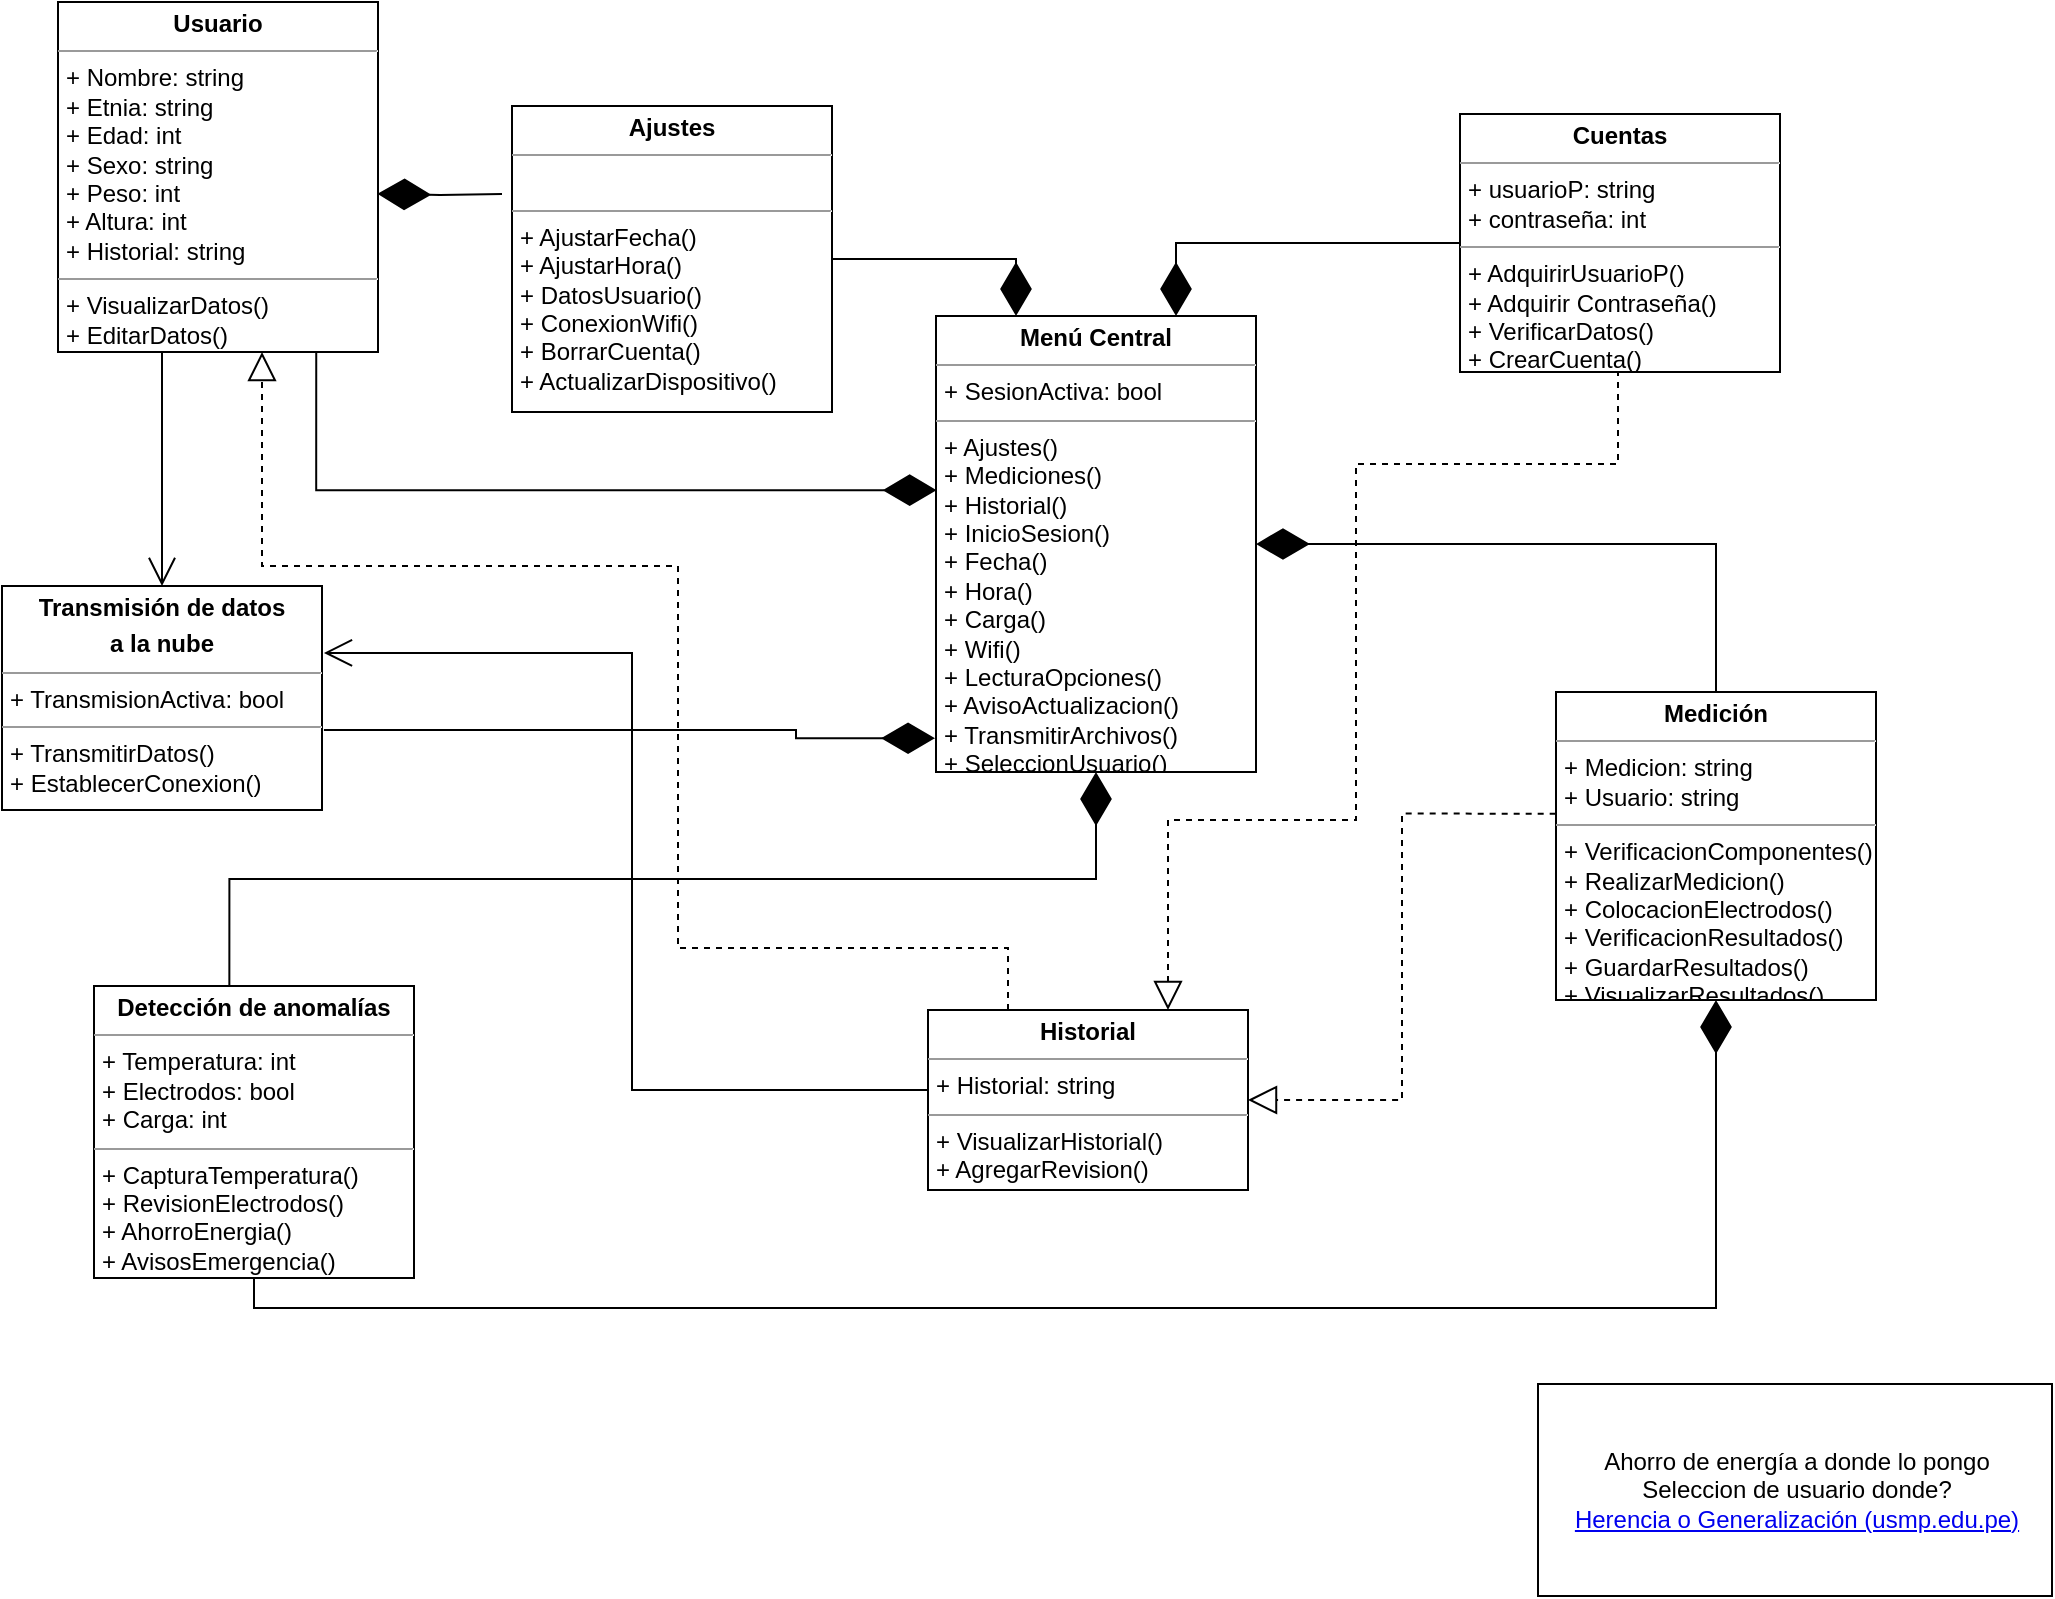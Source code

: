 <mxfile version="15.4.1" type="github">
  <diagram id="XaWv4jqbw5jjv5fujQdN" name="Page-1">
    <mxGraphModel dx="1363" dy="757" grid="0" gridSize="10" guides="1" tooltips="1" connect="1" arrows="1" fold="1" page="1" pageScale="1" pageWidth="1100" pageHeight="850" math="0" shadow="0">
      <root>
        <mxCell id="0" />
        <mxCell id="1" parent="0" />
        <mxCell id="rATwCFPgNsltQCPlsfDQ-27" value="&lt;p style=&quot;margin: 0px ; margin-top: 4px ; text-align: center&quot;&gt;&lt;b&gt;Menú Central&lt;/b&gt;&lt;/p&gt;&lt;hr size=&quot;1&quot;&gt;&lt;p style=&quot;margin: 0px ; margin-left: 4px&quot;&gt;+ SesionActiva: bool&lt;/p&gt;&lt;hr size=&quot;1&quot;&gt;&lt;p style=&quot;margin: 0px ; margin-left: 4px&quot;&gt;+ Ajustes()&lt;/p&gt;&lt;p style=&quot;margin: 0px ; margin-left: 4px&quot;&gt;+ Mediciones()&lt;/p&gt;&lt;p style=&quot;margin: 0px ; margin-left: 4px&quot;&gt;+ Historial()&lt;/p&gt;&lt;p style=&quot;margin: 0px ; margin-left: 4px&quot;&gt;+ InicioSesion()&lt;/p&gt;&lt;p style=&quot;margin: 0px ; margin-left: 4px&quot;&gt;+ Fecha()&lt;/p&gt;&lt;p style=&quot;margin: 0px ; margin-left: 4px&quot;&gt;+ Hora()&lt;/p&gt;&lt;p style=&quot;margin: 0px ; margin-left: 4px&quot;&gt;+ Carga()&lt;/p&gt;&lt;p style=&quot;margin: 0px ; margin-left: 4px&quot;&gt;+ Wifi()&lt;/p&gt;&lt;p style=&quot;margin: 0px ; margin-left: 4px&quot;&gt;+ LecturaOpciones()&lt;/p&gt;&lt;p style=&quot;margin: 0px ; margin-left: 4px&quot;&gt;+ AvisoActualizacion()&lt;/p&gt;&lt;p style=&quot;margin: 0px ; margin-left: 4px&quot;&gt;+ TransmitirArchivos()&lt;/p&gt;&lt;p style=&quot;margin: 0px ; margin-left: 4px&quot;&gt;+ SeleccionUsuario()&lt;/p&gt;" style="verticalAlign=top;align=left;overflow=fill;fontSize=12;fontFamily=Helvetica;html=1;" parent="1" vertex="1">
          <mxGeometry x="537" y="172" width="160" height="228" as="geometry" />
        </mxCell>
        <mxCell id="FQU3taOWmxpRIaGkPZAU-1" value="&lt;p style=&quot;margin: 0px ; margin-top: 4px ; text-align: center&quot;&gt;&lt;b&gt;Medición&lt;/b&gt;&lt;/p&gt;&lt;hr size=&quot;1&quot;&gt;&lt;p style=&quot;margin: 0px ; margin-left: 4px&quot;&gt;+ Medicion: string&lt;/p&gt;&lt;p style=&quot;margin: 0px ; margin-left: 4px&quot;&gt;+ Usuario: string&lt;/p&gt;&lt;hr size=&quot;1&quot;&gt;&lt;p style=&quot;margin: 0px ; margin-left: 4px&quot;&gt;+ VerificacionComponentes()&lt;/p&gt;&lt;p style=&quot;margin: 0px ; margin-left: 4px&quot;&gt;+ RealizarMedicion()&lt;/p&gt;&lt;p style=&quot;margin: 0px ; margin-left: 4px&quot;&gt;+ ColocacionElectrodos()&lt;/p&gt;&lt;p style=&quot;margin: 0px ; margin-left: 4px&quot;&gt;+ VerificacionResultados()&lt;/p&gt;&lt;p style=&quot;margin: 0px ; margin-left: 4px&quot;&gt;+ GuardarResultados()&lt;/p&gt;&lt;p style=&quot;margin: 0px ; margin-left: 4px&quot;&gt;+ VisualizarResultados()&lt;/p&gt;" style="verticalAlign=top;align=left;overflow=fill;fontSize=12;fontFamily=Helvetica;html=1;" parent="1" vertex="1">
          <mxGeometry x="847" y="360" width="160" height="154" as="geometry" />
        </mxCell>
        <mxCell id="FQU3taOWmxpRIaGkPZAU-2" value="&lt;p style=&quot;margin: 0px ; margin-top: 4px ; text-align: center&quot;&gt;&lt;b&gt;Cuentas&lt;/b&gt;&lt;/p&gt;&lt;hr size=&quot;1&quot;&gt;&lt;p style=&quot;margin: 0px ; margin-left: 4px&quot;&gt;+ usuarioP: string&lt;/p&gt;&lt;p style=&quot;margin: 0px ; margin-left: 4px&quot;&gt;+ contraseña: int&lt;/p&gt;&lt;hr size=&quot;1&quot;&gt;&lt;p style=&quot;margin: 0px ; margin-left: 4px&quot;&gt;+ AdquirirUsuarioP()&lt;/p&gt;&lt;p style=&quot;margin: 0px ; margin-left: 4px&quot;&gt;+ Adquirir Contraseña()&lt;/p&gt;&lt;p style=&quot;margin: 0px ; margin-left: 4px&quot;&gt;+ VerificarDatos()&lt;/p&gt;&lt;p style=&quot;margin: 0px ; margin-left: 4px&quot;&gt;+ CrearCuenta()&lt;/p&gt;" style="verticalAlign=top;align=left;overflow=fill;fontSize=12;fontFamily=Helvetica;html=1;" parent="1" vertex="1">
          <mxGeometry x="799" y="71" width="160" height="129" as="geometry" />
        </mxCell>
        <mxCell id="FQU3taOWmxpRIaGkPZAU-5" value="&lt;p style=&quot;margin: 0px ; margin-top: 4px ; text-align: center&quot;&gt;&lt;b&gt;Ajustes&lt;/b&gt;&lt;/p&gt;&lt;hr size=&quot;1&quot;&gt;&lt;p style=&quot;margin: 0px ; margin-left: 4px&quot;&gt;&lt;br&gt;&lt;/p&gt;&lt;hr size=&quot;1&quot;&gt;&lt;p style=&quot;margin: 0px ; margin-left: 4px&quot;&gt;+ AjustarFecha()&lt;/p&gt;&lt;p style=&quot;margin: 0px ; margin-left: 4px&quot;&gt;+ AjustarHora()&lt;/p&gt;&lt;p style=&quot;margin: 0px ; margin-left: 4px&quot;&gt;+ DatosUsuario()&lt;/p&gt;&lt;p style=&quot;margin: 0px ; margin-left: 4px&quot;&gt;+ ConexionWifi()&lt;/p&gt;&lt;p style=&quot;margin: 0px ; margin-left: 4px&quot;&gt;+ BorrarCuenta()&lt;/p&gt;&lt;p style=&quot;margin: 0px ; margin-left: 4px&quot;&gt;+ ActualizarDispositivo()&lt;/p&gt;" style="verticalAlign=top;align=left;overflow=fill;fontSize=12;fontFamily=Helvetica;html=1;" parent="1" vertex="1">
          <mxGeometry x="325" y="67" width="160" height="153" as="geometry" />
        </mxCell>
        <mxCell id="FQU3taOWmxpRIaGkPZAU-7" value="&lt;p style=&quot;margin: 0px ; margin-top: 4px ; text-align: center&quot;&gt;&lt;b&gt;Usuario&lt;/b&gt;&lt;/p&gt;&lt;hr size=&quot;1&quot;&gt;&lt;p style=&quot;margin: 0px ; margin-left: 4px&quot;&gt;+ Nombre: string&lt;/p&gt;&lt;p style=&quot;margin: 0px ; margin-left: 4px&quot;&gt;+ Etnia: string&lt;/p&gt;&lt;p style=&quot;margin: 0px ; margin-left: 4px&quot;&gt;+ Edad: int&lt;/p&gt;&lt;p style=&quot;margin: 0px ; margin-left: 4px&quot;&gt;+ Sexo: string&lt;/p&gt;&lt;p style=&quot;margin: 0px ; margin-left: 4px&quot;&gt;+ Peso: int&lt;/p&gt;&lt;p style=&quot;margin: 0px ; margin-left: 4px&quot;&gt;+ Altura: int&lt;/p&gt;&lt;p style=&quot;margin: 0px ; margin-left: 4px&quot;&gt;+ Historial: string&lt;/p&gt;&lt;hr size=&quot;1&quot;&gt;&lt;p style=&quot;margin: 0px ; margin-left: 4px&quot;&gt;+ VisualizarDatos()&lt;br&gt;&lt;/p&gt;&lt;p style=&quot;margin: 0px ; margin-left: 4px&quot;&gt;+ EditarDatos()&lt;/p&gt;&lt;p style=&quot;margin: 0px ; margin-left: 4px&quot;&gt;&lt;br&gt;&lt;/p&gt;" style="verticalAlign=top;align=left;overflow=fill;fontSize=12;fontFamily=Helvetica;html=1;" parent="1" vertex="1">
          <mxGeometry x="98" y="15" width="160" height="175" as="geometry" />
        </mxCell>
        <mxCell id="UsCl_k0fAf9GDx7QErYr-1" value="&lt;p style=&quot;margin: 0px ; margin-top: 4px ; text-align: center&quot;&gt;&lt;b&gt;Historial&lt;/b&gt;&lt;/p&gt;&lt;hr size=&quot;1&quot;&gt;&lt;p style=&quot;margin: 0px ; margin-left: 4px&quot;&gt;+ Historial: string&lt;/p&gt;&lt;hr size=&quot;1&quot;&gt;&lt;p style=&quot;margin: 0px ; margin-left: 4px&quot;&gt;+ VisualizarHistorial()&lt;/p&gt;&lt;p style=&quot;margin: 0px ; margin-left: 4px&quot;&gt;+ AgregarRevision()&lt;/p&gt;" style="verticalAlign=top;align=left;overflow=fill;fontSize=12;fontFamily=Helvetica;html=1;" vertex="1" parent="1">
          <mxGeometry x="533" y="519" width="160" height="90" as="geometry" />
        </mxCell>
        <mxCell id="UsCl_k0fAf9GDx7QErYr-2" value="" style="endArrow=block;dashed=1;endFill=0;endSize=12;html=1;rounded=0;edgeStyle=orthogonalEdgeStyle;exitX=-0.001;exitY=0.395;exitDx=0;exitDy=0;entryX=1;entryY=0.5;entryDx=0;entryDy=0;exitPerimeter=0;" edge="1" parent="1" source="FQU3taOWmxpRIaGkPZAU-1" target="UsCl_k0fAf9GDx7QErYr-1">
          <mxGeometry width="160" relative="1" as="geometry">
            <mxPoint x="870" y="467" as="sourcePoint" />
            <mxPoint x="1030" y="467" as="targetPoint" />
          </mxGeometry>
        </mxCell>
        <mxCell id="UsCl_k0fAf9GDx7QErYr-3" value="&lt;p style=&quot;margin: 0px ; margin-top: 4px ; text-align: center&quot;&gt;&lt;b&gt;Detección de anomalías&lt;/b&gt;&lt;/p&gt;&lt;hr size=&quot;1&quot;&gt;&lt;p style=&quot;margin: 0px ; margin-left: 4px&quot;&gt;+ Temperatura: int&lt;/p&gt;&lt;p style=&quot;margin: 0px ; margin-left: 4px&quot;&gt;+ Electrodos: bool&lt;/p&gt;&lt;p style=&quot;margin: 0px ; margin-left: 4px&quot;&gt;+ Carga: int&lt;/p&gt;&lt;hr size=&quot;1&quot;&gt;&lt;p style=&quot;margin: 0px ; margin-left: 4px&quot;&gt;+ CapturaTemperatura()&lt;/p&gt;&lt;p style=&quot;margin: 0px ; margin-left: 4px&quot;&gt;+ RevisionElectrodos()&lt;/p&gt;&lt;p style=&quot;margin: 0px ; margin-left: 4px&quot;&gt;&lt;span&gt;+ AhorroEnergia()&lt;/span&gt;&lt;/p&gt;&lt;p style=&quot;margin: 0px ; margin-left: 4px&quot;&gt;&lt;span&gt;+ AvisosEmergencia()&lt;/span&gt;&lt;/p&gt;" style="verticalAlign=top;align=left;overflow=fill;fontSize=12;fontFamily=Helvetica;html=1;" vertex="1" parent="1">
          <mxGeometry x="116" y="507" width="160" height="146" as="geometry" />
        </mxCell>
        <mxCell id="UsCl_k0fAf9GDx7QErYr-5" value="&lt;p style=&quot;margin: 0px ; margin-top: 4px ; text-align: center&quot;&gt;&lt;b&gt;Transmisión de datos&lt;/b&gt;&lt;/p&gt;&lt;p style=&quot;margin: 0px ; margin-top: 4px ; text-align: center&quot;&gt;&lt;b&gt;a la nube&lt;/b&gt;&lt;/p&gt;&lt;hr size=&quot;1&quot;&gt;&lt;p style=&quot;margin: 0px ; margin-left: 4px&quot;&gt;+ TransmisionActiva: bool&lt;/p&gt;&lt;hr size=&quot;1&quot;&gt;&lt;p style=&quot;margin: 0px ; margin-left: 4px&quot;&gt;+ TransmitirDatos()&lt;/p&gt;&lt;p style=&quot;margin: 0px ; margin-left: 4px&quot;&gt;+ EstablecerConexion()&lt;/p&gt;" style="verticalAlign=top;align=left;overflow=fill;fontSize=12;fontFamily=Helvetica;html=1;" vertex="1" parent="1">
          <mxGeometry x="70" y="307" width="160" height="112" as="geometry" />
        </mxCell>
        <mxCell id="UsCl_k0fAf9GDx7QErYr-7" value="Ahorro de energía a donde lo pongo&lt;br&gt;Seleccion de usuario donde?&lt;br&gt;&lt;a href=&quot;https://www.usmp.edu.pe/publicaciones/boletin/fia/info67/UML.pdf&quot;&gt;Herencia o Generalización (usmp.edu.pe)&lt;/a&gt;" style="html=1;" vertex="1" parent="1">
          <mxGeometry x="838" y="706" width="257" height="106" as="geometry" />
        </mxCell>
        <mxCell id="UsCl_k0fAf9GDx7QErYr-11" value="" style="endArrow=open;endFill=1;endSize=12;html=1;rounded=0;edgeStyle=orthogonalEdgeStyle;entryX=0.5;entryY=0;entryDx=0;entryDy=0;" edge="1" parent="1" target="UsCl_k0fAf9GDx7QErYr-5">
          <mxGeometry width="160" relative="1" as="geometry">
            <mxPoint x="150" y="190" as="sourcePoint" />
            <mxPoint x="374" y="348" as="targetPoint" />
            <Array as="points">
              <mxPoint x="150" y="190" />
            </Array>
          </mxGeometry>
        </mxCell>
        <mxCell id="UsCl_k0fAf9GDx7QErYr-12" value="" style="endArrow=diamondThin;endFill=1;endSize=24;html=1;rounded=0;edgeStyle=orthogonalEdgeStyle;entryX=0.75;entryY=0;entryDx=0;entryDy=0;exitX=0;exitY=0.5;exitDx=0;exitDy=0;" edge="1" parent="1" source="FQU3taOWmxpRIaGkPZAU-2" target="rATwCFPgNsltQCPlsfDQ-27">
          <mxGeometry width="160" relative="1" as="geometry">
            <mxPoint x="460" y="109" as="sourcePoint" />
            <mxPoint x="620" y="109" as="targetPoint" />
          </mxGeometry>
        </mxCell>
        <mxCell id="UsCl_k0fAf9GDx7QErYr-13" value="" style="endArrow=open;endFill=1;endSize=12;html=1;rounded=0;edgeStyle=orthogonalEdgeStyle;exitX=0;exitY=0.5;exitDx=0;exitDy=0;entryX=1.006;entryY=0.299;entryDx=0;entryDy=0;entryPerimeter=0;" edge="1" parent="1" source="UsCl_k0fAf9GDx7QErYr-1" target="UsCl_k0fAf9GDx7QErYr-5">
          <mxGeometry width="160" relative="1" as="geometry">
            <mxPoint x="418" y="461" as="sourcePoint" />
            <mxPoint x="258" y="341" as="targetPoint" />
            <Array as="points">
              <mxPoint x="385" y="559" />
              <mxPoint x="385" y="341" />
            </Array>
          </mxGeometry>
        </mxCell>
        <mxCell id="UsCl_k0fAf9GDx7QErYr-14" value="" style="endArrow=diamondThin;endFill=1;endSize=24;html=1;rounded=0;edgeStyle=orthogonalEdgeStyle;exitX=0.5;exitY=0;exitDx=0;exitDy=0;entryX=1;entryY=0.5;entryDx=0;entryDy=0;" edge="1" parent="1" source="FQU3taOWmxpRIaGkPZAU-1" target="rATwCFPgNsltQCPlsfDQ-27">
          <mxGeometry width="160" relative="1" as="geometry">
            <mxPoint x="792" y="271" as="sourcePoint" />
            <mxPoint x="952" y="271" as="targetPoint" />
          </mxGeometry>
        </mxCell>
        <mxCell id="UsCl_k0fAf9GDx7QErYr-15" value="" style="endArrow=diamondThin;endFill=1;endSize=24;html=1;rounded=0;edgeStyle=orthogonalEdgeStyle;exitX=1;exitY=0.5;exitDx=0;exitDy=0;entryX=0.25;entryY=0;entryDx=0;entryDy=0;" edge="1" parent="1" source="FQU3taOWmxpRIaGkPZAU-5" target="rATwCFPgNsltQCPlsfDQ-27">
          <mxGeometry width="160" relative="1" as="geometry">
            <mxPoint x="504" y="121" as="sourcePoint" />
            <mxPoint x="664" y="121" as="targetPoint" />
          </mxGeometry>
        </mxCell>
        <mxCell id="UsCl_k0fAf9GDx7QErYr-16" value="" style="endArrow=block;dashed=1;endFill=0;endSize=12;html=1;rounded=0;edgeStyle=orthogonalEdgeStyle;exitX=0.25;exitY=0;exitDx=0;exitDy=0;" edge="1" parent="1" source="UsCl_k0fAf9GDx7QErYr-1">
          <mxGeometry width="160" relative="1" as="geometry">
            <mxPoint x="427" y="451" as="sourcePoint" />
            <mxPoint x="200" y="190" as="targetPoint" />
            <Array as="points">
              <mxPoint x="573" y="488" />
              <mxPoint x="408" y="488" />
              <mxPoint x="408" y="297" />
              <mxPoint x="200" y="297" />
              <mxPoint x="200" y="190" />
            </Array>
          </mxGeometry>
        </mxCell>
        <mxCell id="UsCl_k0fAf9GDx7QErYr-17" value="" style="endArrow=diamondThin;endFill=1;endSize=24;html=1;rounded=0;edgeStyle=orthogonalEdgeStyle;entryX=0.998;entryY=0.548;entryDx=0;entryDy=0;entryPerimeter=0;" edge="1" parent="1" target="FQU3taOWmxpRIaGkPZAU-7">
          <mxGeometry width="160" relative="1" as="geometry">
            <mxPoint x="320" y="111" as="sourcePoint" />
            <mxPoint x="455" y="232" as="targetPoint" />
          </mxGeometry>
        </mxCell>
        <mxCell id="UsCl_k0fAf9GDx7QErYr-18" value="" style="endArrow=diamondThin;endFill=1;endSize=24;html=1;rounded=0;edgeStyle=orthogonalEdgeStyle;exitX=0.423;exitY=0.001;exitDx=0;exitDy=0;exitPerimeter=0;" edge="1" parent="1" source="UsCl_k0fAf9GDx7QErYr-3" target="rATwCFPgNsltQCPlsfDQ-27">
          <mxGeometry width="160" relative="1" as="geometry">
            <mxPoint x="190" y="456" as="sourcePoint" />
            <mxPoint x="350" y="456" as="targetPoint" />
          </mxGeometry>
        </mxCell>
        <mxCell id="UsCl_k0fAf9GDx7QErYr-19" value="" style="endArrow=diamondThin;endFill=1;endSize=24;html=1;rounded=0;edgeStyle=orthogonalEdgeStyle;exitX=0.5;exitY=1;exitDx=0;exitDy=0;entryX=0.5;entryY=1;entryDx=0;entryDy=0;" edge="1" parent="1" source="UsCl_k0fAf9GDx7QErYr-3" target="FQU3taOWmxpRIaGkPZAU-1">
          <mxGeometry width="160" relative="1" as="geometry">
            <mxPoint x="316" y="679" as="sourcePoint" />
            <mxPoint x="476" y="679" as="targetPoint" />
            <Array as="points">
              <mxPoint x="196" y="668" />
              <mxPoint x="927" y="668" />
            </Array>
          </mxGeometry>
        </mxCell>
        <mxCell id="UsCl_k0fAf9GDx7QErYr-21" value="" style="endArrow=diamondThin;endFill=1;endSize=24;html=1;rounded=0;edgeStyle=orthogonalEdgeStyle;exitX=1.006;exitY=0.643;exitDx=0;exitDy=0;exitPerimeter=0;entryX=-0.003;entryY=0.926;entryDx=0;entryDy=0;entryPerimeter=0;" edge="1" parent="1" source="UsCl_k0fAf9GDx7QErYr-5" target="rATwCFPgNsltQCPlsfDQ-27">
          <mxGeometry width="160" relative="1" as="geometry">
            <mxPoint x="252" y="379" as="sourcePoint" />
            <mxPoint x="412" y="379" as="targetPoint" />
            <Array as="points">
              <mxPoint x="467" y="379" />
              <mxPoint x="467" y="383" />
            </Array>
          </mxGeometry>
        </mxCell>
        <mxCell id="UsCl_k0fAf9GDx7QErYr-22" value="" style="endArrow=block;dashed=1;endFill=0;endSize=12;html=1;rounded=0;edgeStyle=orthogonalEdgeStyle;entryX=0.75;entryY=0;entryDx=0;entryDy=0;exitX=0.5;exitY=1;exitDx=0;exitDy=0;" edge="1" parent="1" source="FQU3taOWmxpRIaGkPZAU-2" target="UsCl_k0fAf9GDx7QErYr-1">
          <mxGeometry width="160" relative="1" as="geometry">
            <mxPoint x="772" y="214" as="sourcePoint" />
            <mxPoint x="932" y="214" as="targetPoint" />
            <Array as="points">
              <mxPoint x="878" y="200" />
              <mxPoint x="878" y="246" />
              <mxPoint x="747" y="246" />
              <mxPoint x="747" y="424" />
              <mxPoint x="653" y="424" />
            </Array>
          </mxGeometry>
        </mxCell>
        <mxCell id="UsCl_k0fAf9GDx7QErYr-23" value="" style="endArrow=diamondThin;endFill=1;endSize=24;html=1;rounded=0;edgeStyle=orthogonalEdgeStyle;entryX=0.002;entryY=0.382;entryDx=0;entryDy=0;exitX=0.807;exitY=1.003;exitDx=0;exitDy=0;exitPerimeter=0;entryPerimeter=0;" edge="1" parent="1" source="FQU3taOWmxpRIaGkPZAU-7" target="rATwCFPgNsltQCPlsfDQ-27">
          <mxGeometry width="160" relative="1" as="geometry">
            <mxPoint x="309" y="265" as="sourcePoint" />
            <mxPoint x="469" y="265" as="targetPoint" />
          </mxGeometry>
        </mxCell>
      </root>
    </mxGraphModel>
  </diagram>
</mxfile>

